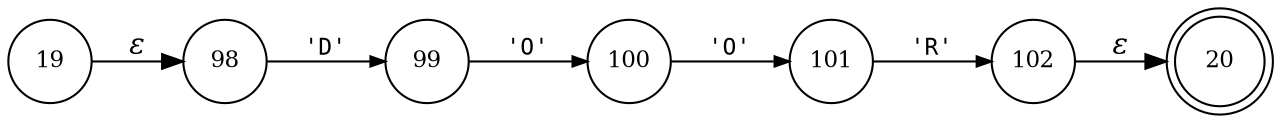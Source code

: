 digraph ATN {
rankdir=LR;
s20[fontsize=11, label="20", shape=doublecircle, fixedsize=true, width=.6];
s98[fontsize=11,label="98", shape=circle, fixedsize=true, width=.55, peripheries=1];
s19[fontsize=11,label="19", shape=circle, fixedsize=true, width=.55, peripheries=1];
s99[fontsize=11,label="99", shape=circle, fixedsize=true, width=.55, peripheries=1];
s100[fontsize=11,label="100", shape=circle, fixedsize=true, width=.55, peripheries=1];
s101[fontsize=11,label="101", shape=circle, fixedsize=true, width=.55, peripheries=1];
s102[fontsize=11,label="102", shape=circle, fixedsize=true, width=.55, peripheries=1];
s19 -> s98 [fontname="Times-Italic", label="&epsilon;"];
s98 -> s99 [fontsize=11, fontname="Courier", arrowsize=.7, label = "'D'", arrowhead = normal];
s99 -> s100 [fontsize=11, fontname="Courier", arrowsize=.7, label = "'O'", arrowhead = normal];
s100 -> s101 [fontsize=11, fontname="Courier", arrowsize=.7, label = "'O'", arrowhead = normal];
s101 -> s102 [fontsize=11, fontname="Courier", arrowsize=.7, label = "'R'", arrowhead = normal];
s102 -> s20 [fontname="Times-Italic", label="&epsilon;"];
}